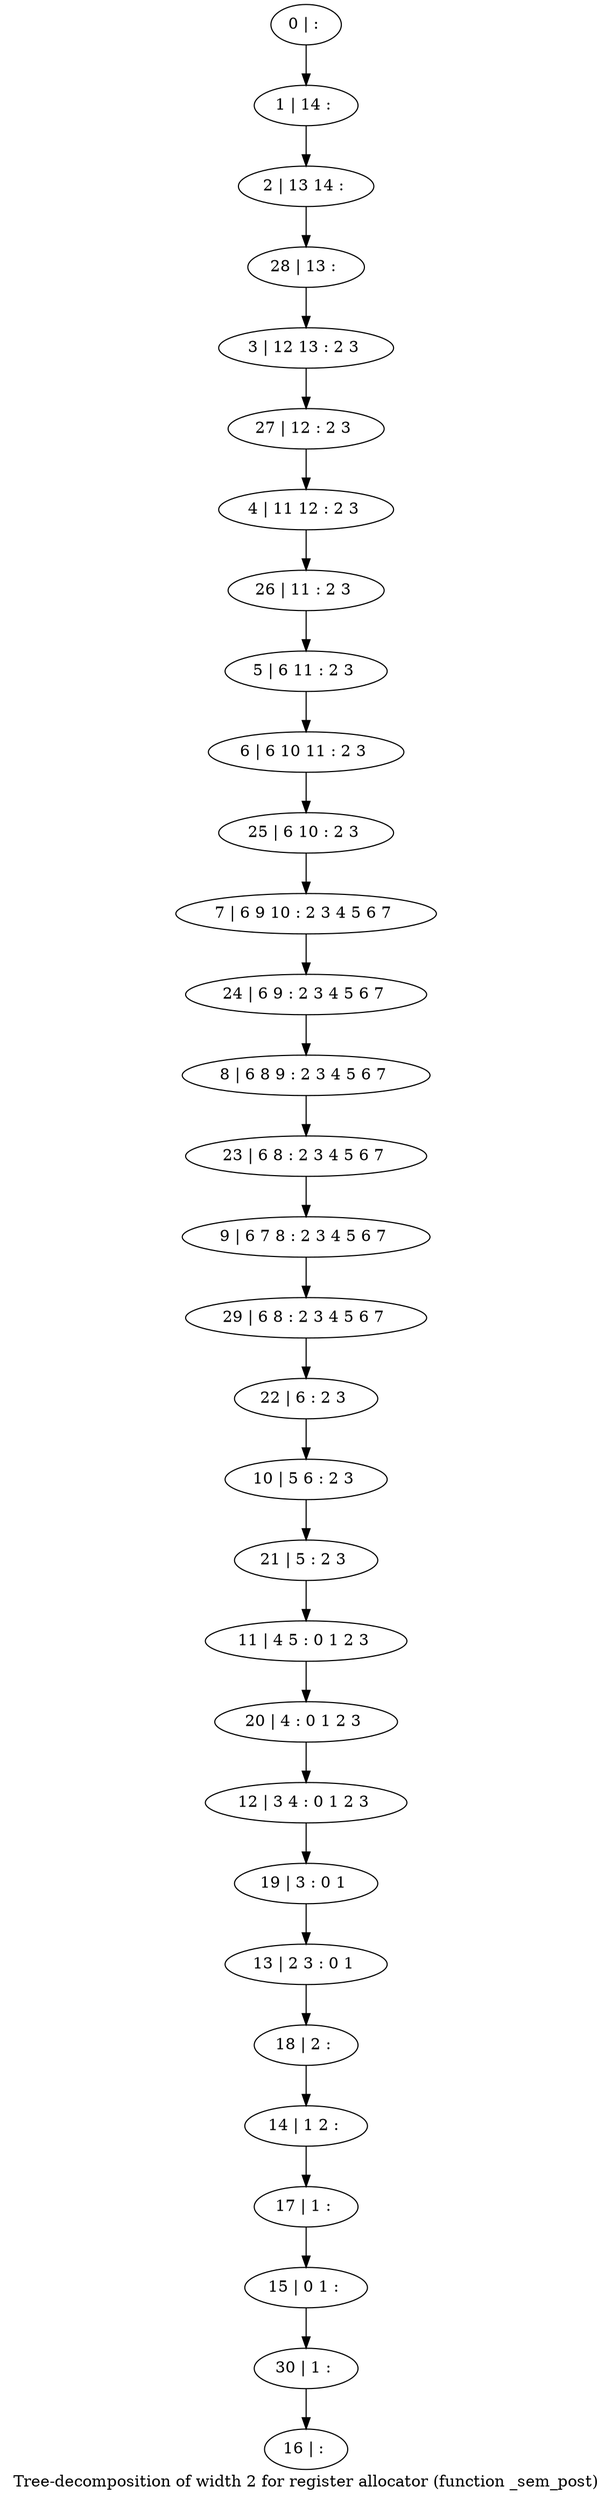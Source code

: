 digraph G {
graph [label="Tree-decomposition of width 2 for register allocator (function _sem_post)"]
0[label="0 | : "];
1[label="1 | 14 : "];
2[label="2 | 13 14 : "];
3[label="3 | 12 13 : 2 3 "];
4[label="4 | 11 12 : 2 3 "];
5[label="5 | 6 11 : 2 3 "];
6[label="6 | 6 10 11 : 2 3 "];
7[label="7 | 6 9 10 : 2 3 4 5 6 7 "];
8[label="8 | 6 8 9 : 2 3 4 5 6 7 "];
9[label="9 | 6 7 8 : 2 3 4 5 6 7 "];
10[label="10 | 5 6 : 2 3 "];
11[label="11 | 4 5 : 0 1 2 3 "];
12[label="12 | 3 4 : 0 1 2 3 "];
13[label="13 | 2 3 : 0 1 "];
14[label="14 | 1 2 : "];
15[label="15 | 0 1 : "];
16[label="16 | : "];
17[label="17 | 1 : "];
18[label="18 | 2 : "];
19[label="19 | 3 : 0 1 "];
20[label="20 | 4 : 0 1 2 3 "];
21[label="21 | 5 : 2 3 "];
22[label="22 | 6 : 2 3 "];
23[label="23 | 6 8 : 2 3 4 5 6 7 "];
24[label="24 | 6 9 : 2 3 4 5 6 7 "];
25[label="25 | 6 10 : 2 3 "];
26[label="26 | 11 : 2 3 "];
27[label="27 | 12 : 2 3 "];
28[label="28 | 13 : "];
29[label="29 | 6 8 : 2 3 4 5 6 7 "];
30[label="30 | 1 : "];
0->1 ;
1->2 ;
5->6 ;
17->15 ;
14->17 ;
18->14 ;
13->18 ;
19->13 ;
12->19 ;
20->12 ;
11->20 ;
21->11 ;
10->21 ;
22->10 ;
23->9 ;
8->23 ;
24->8 ;
7->24 ;
25->7 ;
6->25 ;
26->5 ;
4->26 ;
27->4 ;
3->27 ;
28->3 ;
2->28 ;
29->22 ;
9->29 ;
30->16 ;
15->30 ;
}
